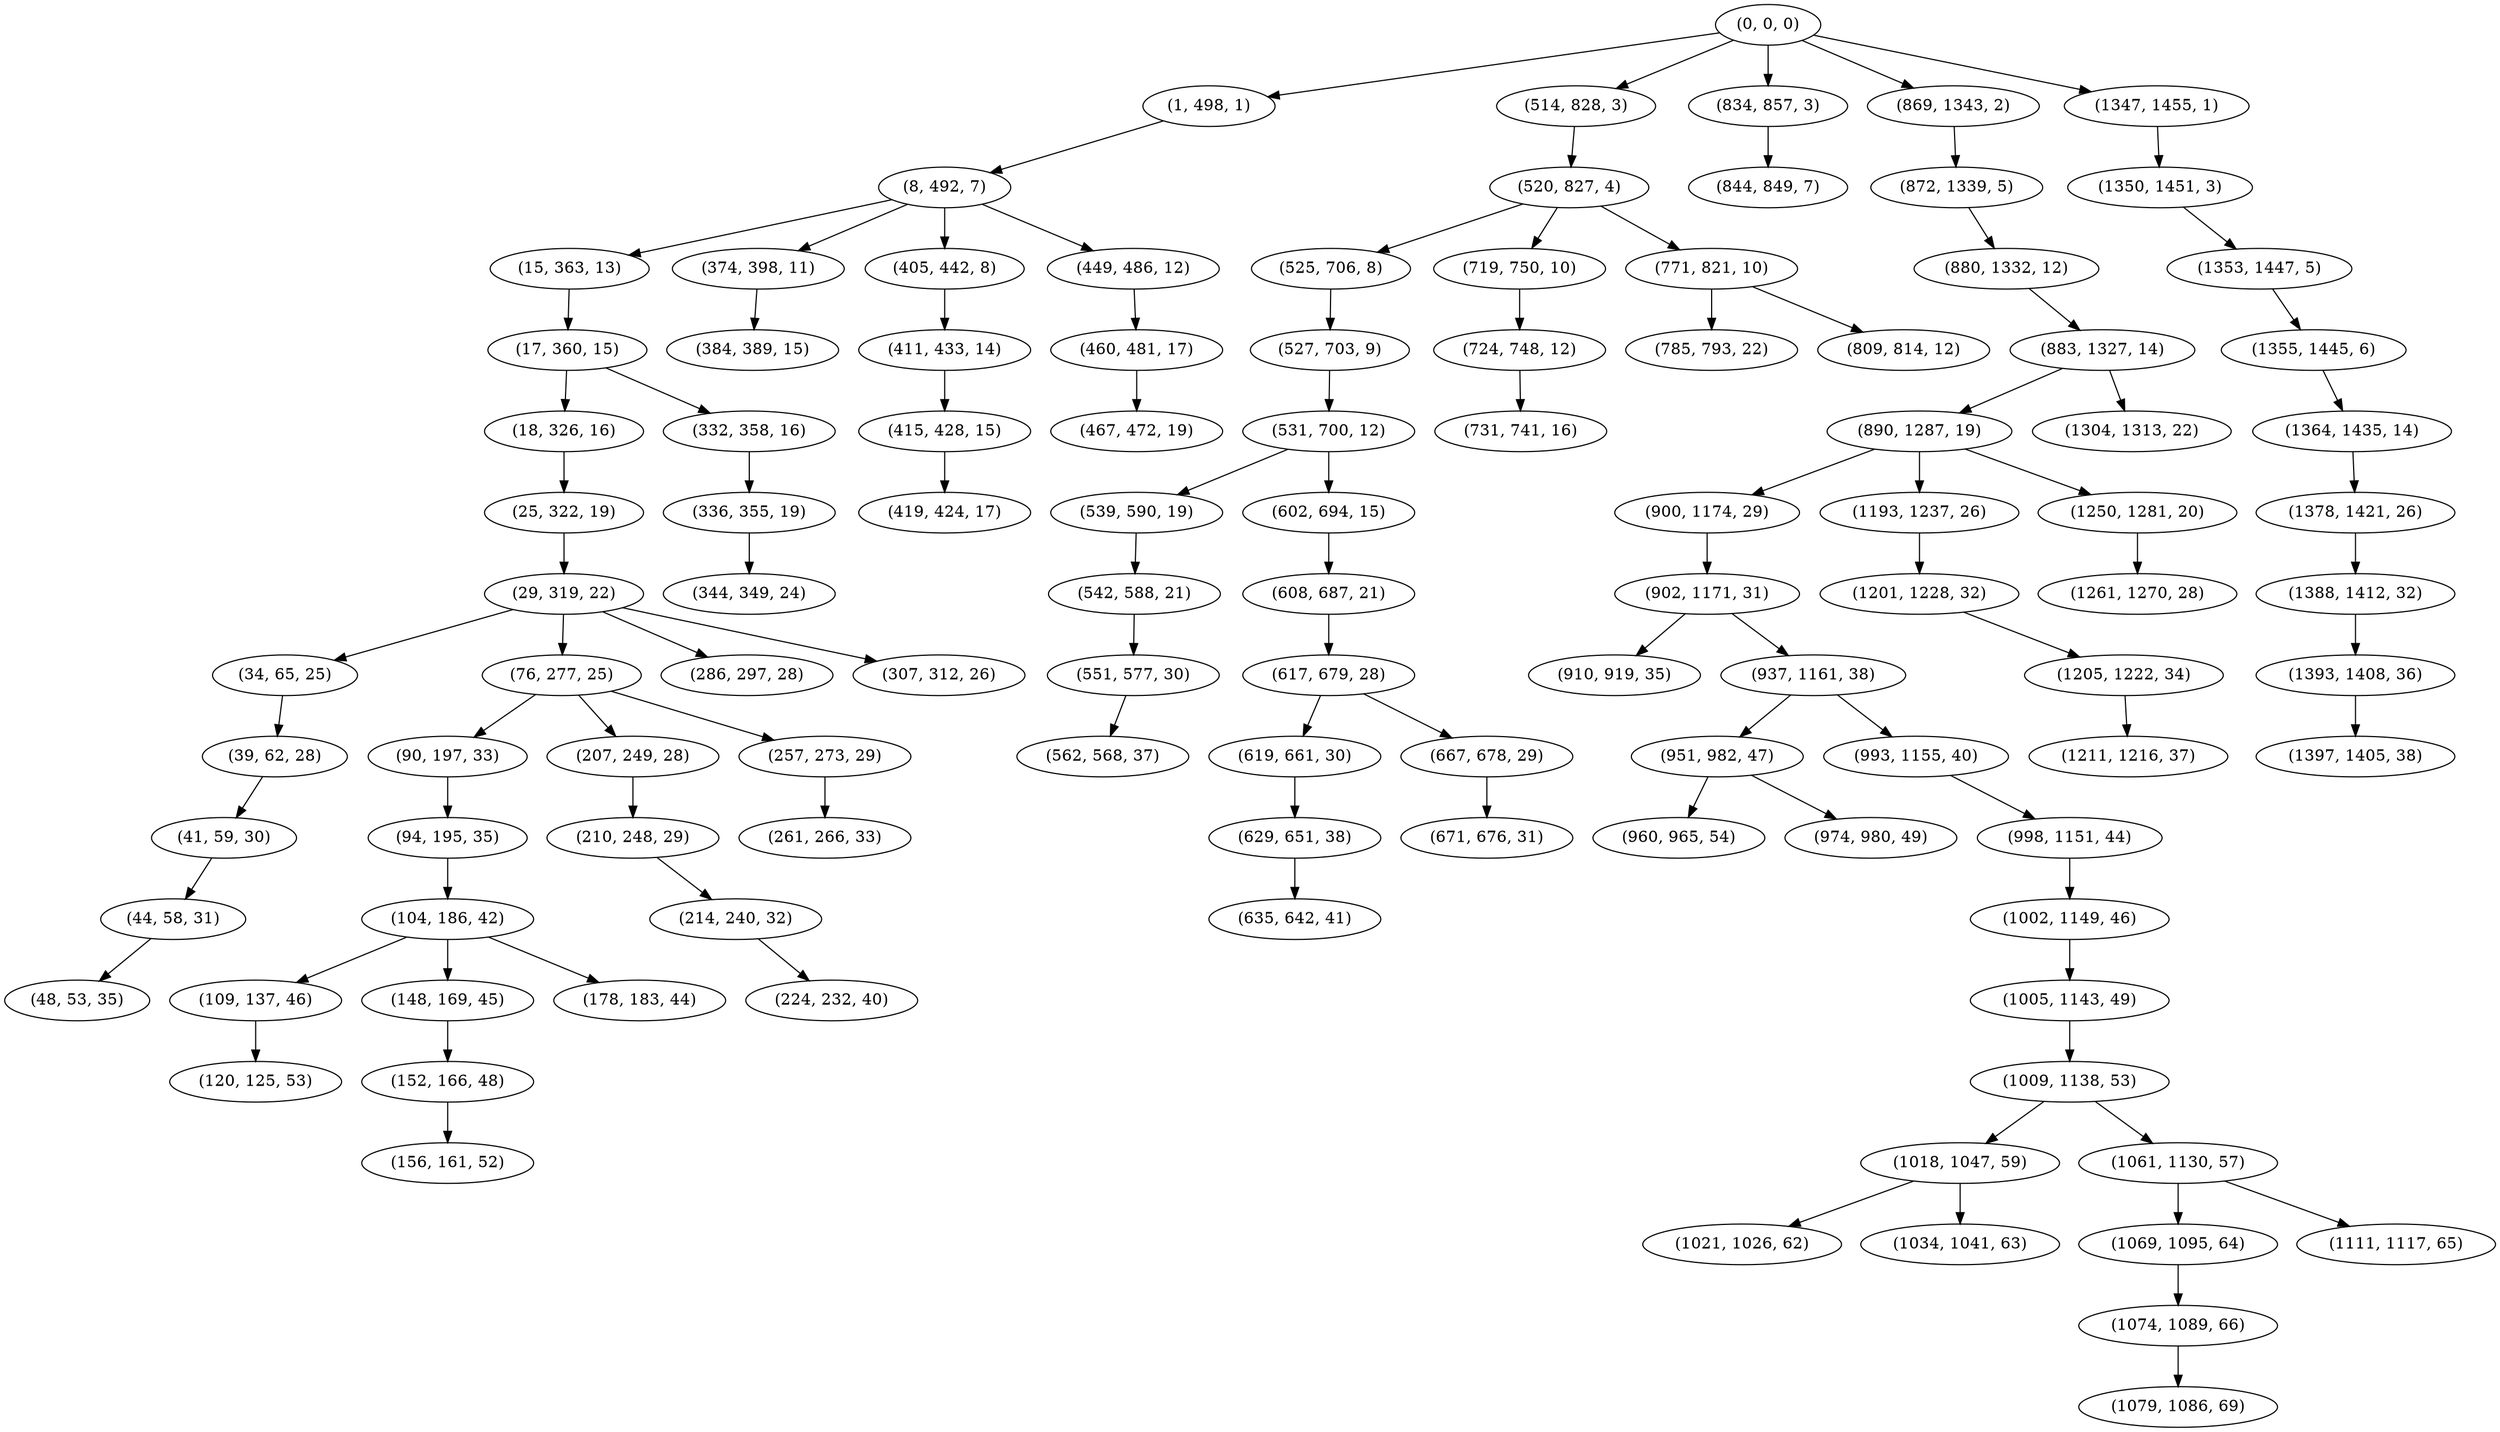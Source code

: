 digraph tree {
    "(0, 0, 0)";
    "(1, 498, 1)";
    "(8, 492, 7)";
    "(15, 363, 13)";
    "(17, 360, 15)";
    "(18, 326, 16)";
    "(25, 322, 19)";
    "(29, 319, 22)";
    "(34, 65, 25)";
    "(39, 62, 28)";
    "(41, 59, 30)";
    "(44, 58, 31)";
    "(48, 53, 35)";
    "(76, 277, 25)";
    "(90, 197, 33)";
    "(94, 195, 35)";
    "(104, 186, 42)";
    "(109, 137, 46)";
    "(120, 125, 53)";
    "(148, 169, 45)";
    "(152, 166, 48)";
    "(156, 161, 52)";
    "(178, 183, 44)";
    "(207, 249, 28)";
    "(210, 248, 29)";
    "(214, 240, 32)";
    "(224, 232, 40)";
    "(257, 273, 29)";
    "(261, 266, 33)";
    "(286, 297, 28)";
    "(307, 312, 26)";
    "(332, 358, 16)";
    "(336, 355, 19)";
    "(344, 349, 24)";
    "(374, 398, 11)";
    "(384, 389, 15)";
    "(405, 442, 8)";
    "(411, 433, 14)";
    "(415, 428, 15)";
    "(419, 424, 17)";
    "(449, 486, 12)";
    "(460, 481, 17)";
    "(467, 472, 19)";
    "(514, 828, 3)";
    "(520, 827, 4)";
    "(525, 706, 8)";
    "(527, 703, 9)";
    "(531, 700, 12)";
    "(539, 590, 19)";
    "(542, 588, 21)";
    "(551, 577, 30)";
    "(562, 568, 37)";
    "(602, 694, 15)";
    "(608, 687, 21)";
    "(617, 679, 28)";
    "(619, 661, 30)";
    "(629, 651, 38)";
    "(635, 642, 41)";
    "(667, 678, 29)";
    "(671, 676, 31)";
    "(719, 750, 10)";
    "(724, 748, 12)";
    "(731, 741, 16)";
    "(771, 821, 10)";
    "(785, 793, 22)";
    "(809, 814, 12)";
    "(834, 857, 3)";
    "(844, 849, 7)";
    "(869, 1343, 2)";
    "(872, 1339, 5)";
    "(880, 1332, 12)";
    "(883, 1327, 14)";
    "(890, 1287, 19)";
    "(900, 1174, 29)";
    "(902, 1171, 31)";
    "(910, 919, 35)";
    "(937, 1161, 38)";
    "(951, 982, 47)";
    "(960, 965, 54)";
    "(974, 980, 49)";
    "(993, 1155, 40)";
    "(998, 1151, 44)";
    "(1002, 1149, 46)";
    "(1005, 1143, 49)";
    "(1009, 1138, 53)";
    "(1018, 1047, 59)";
    "(1021, 1026, 62)";
    "(1034, 1041, 63)";
    "(1061, 1130, 57)";
    "(1069, 1095, 64)";
    "(1074, 1089, 66)";
    "(1079, 1086, 69)";
    "(1111, 1117, 65)";
    "(1193, 1237, 26)";
    "(1201, 1228, 32)";
    "(1205, 1222, 34)";
    "(1211, 1216, 37)";
    "(1250, 1281, 20)";
    "(1261, 1270, 28)";
    "(1304, 1313, 22)";
    "(1347, 1455, 1)";
    "(1350, 1451, 3)";
    "(1353, 1447, 5)";
    "(1355, 1445, 6)";
    "(1364, 1435, 14)";
    "(1378, 1421, 26)";
    "(1388, 1412, 32)";
    "(1393, 1408, 36)";
    "(1397, 1405, 38)";
    "(0, 0, 0)" -> "(1, 498, 1)";
    "(0, 0, 0)" -> "(514, 828, 3)";
    "(0, 0, 0)" -> "(834, 857, 3)";
    "(0, 0, 0)" -> "(869, 1343, 2)";
    "(0, 0, 0)" -> "(1347, 1455, 1)";
    "(1, 498, 1)" -> "(8, 492, 7)";
    "(8, 492, 7)" -> "(15, 363, 13)";
    "(8, 492, 7)" -> "(374, 398, 11)";
    "(8, 492, 7)" -> "(405, 442, 8)";
    "(8, 492, 7)" -> "(449, 486, 12)";
    "(15, 363, 13)" -> "(17, 360, 15)";
    "(17, 360, 15)" -> "(18, 326, 16)";
    "(17, 360, 15)" -> "(332, 358, 16)";
    "(18, 326, 16)" -> "(25, 322, 19)";
    "(25, 322, 19)" -> "(29, 319, 22)";
    "(29, 319, 22)" -> "(34, 65, 25)";
    "(29, 319, 22)" -> "(76, 277, 25)";
    "(29, 319, 22)" -> "(286, 297, 28)";
    "(29, 319, 22)" -> "(307, 312, 26)";
    "(34, 65, 25)" -> "(39, 62, 28)";
    "(39, 62, 28)" -> "(41, 59, 30)";
    "(41, 59, 30)" -> "(44, 58, 31)";
    "(44, 58, 31)" -> "(48, 53, 35)";
    "(76, 277, 25)" -> "(90, 197, 33)";
    "(76, 277, 25)" -> "(207, 249, 28)";
    "(76, 277, 25)" -> "(257, 273, 29)";
    "(90, 197, 33)" -> "(94, 195, 35)";
    "(94, 195, 35)" -> "(104, 186, 42)";
    "(104, 186, 42)" -> "(109, 137, 46)";
    "(104, 186, 42)" -> "(148, 169, 45)";
    "(104, 186, 42)" -> "(178, 183, 44)";
    "(109, 137, 46)" -> "(120, 125, 53)";
    "(148, 169, 45)" -> "(152, 166, 48)";
    "(152, 166, 48)" -> "(156, 161, 52)";
    "(207, 249, 28)" -> "(210, 248, 29)";
    "(210, 248, 29)" -> "(214, 240, 32)";
    "(214, 240, 32)" -> "(224, 232, 40)";
    "(257, 273, 29)" -> "(261, 266, 33)";
    "(332, 358, 16)" -> "(336, 355, 19)";
    "(336, 355, 19)" -> "(344, 349, 24)";
    "(374, 398, 11)" -> "(384, 389, 15)";
    "(405, 442, 8)" -> "(411, 433, 14)";
    "(411, 433, 14)" -> "(415, 428, 15)";
    "(415, 428, 15)" -> "(419, 424, 17)";
    "(449, 486, 12)" -> "(460, 481, 17)";
    "(460, 481, 17)" -> "(467, 472, 19)";
    "(514, 828, 3)" -> "(520, 827, 4)";
    "(520, 827, 4)" -> "(525, 706, 8)";
    "(520, 827, 4)" -> "(719, 750, 10)";
    "(520, 827, 4)" -> "(771, 821, 10)";
    "(525, 706, 8)" -> "(527, 703, 9)";
    "(527, 703, 9)" -> "(531, 700, 12)";
    "(531, 700, 12)" -> "(539, 590, 19)";
    "(531, 700, 12)" -> "(602, 694, 15)";
    "(539, 590, 19)" -> "(542, 588, 21)";
    "(542, 588, 21)" -> "(551, 577, 30)";
    "(551, 577, 30)" -> "(562, 568, 37)";
    "(602, 694, 15)" -> "(608, 687, 21)";
    "(608, 687, 21)" -> "(617, 679, 28)";
    "(617, 679, 28)" -> "(619, 661, 30)";
    "(617, 679, 28)" -> "(667, 678, 29)";
    "(619, 661, 30)" -> "(629, 651, 38)";
    "(629, 651, 38)" -> "(635, 642, 41)";
    "(667, 678, 29)" -> "(671, 676, 31)";
    "(719, 750, 10)" -> "(724, 748, 12)";
    "(724, 748, 12)" -> "(731, 741, 16)";
    "(771, 821, 10)" -> "(785, 793, 22)";
    "(771, 821, 10)" -> "(809, 814, 12)";
    "(834, 857, 3)" -> "(844, 849, 7)";
    "(869, 1343, 2)" -> "(872, 1339, 5)";
    "(872, 1339, 5)" -> "(880, 1332, 12)";
    "(880, 1332, 12)" -> "(883, 1327, 14)";
    "(883, 1327, 14)" -> "(890, 1287, 19)";
    "(883, 1327, 14)" -> "(1304, 1313, 22)";
    "(890, 1287, 19)" -> "(900, 1174, 29)";
    "(890, 1287, 19)" -> "(1193, 1237, 26)";
    "(890, 1287, 19)" -> "(1250, 1281, 20)";
    "(900, 1174, 29)" -> "(902, 1171, 31)";
    "(902, 1171, 31)" -> "(910, 919, 35)";
    "(902, 1171, 31)" -> "(937, 1161, 38)";
    "(937, 1161, 38)" -> "(951, 982, 47)";
    "(937, 1161, 38)" -> "(993, 1155, 40)";
    "(951, 982, 47)" -> "(960, 965, 54)";
    "(951, 982, 47)" -> "(974, 980, 49)";
    "(993, 1155, 40)" -> "(998, 1151, 44)";
    "(998, 1151, 44)" -> "(1002, 1149, 46)";
    "(1002, 1149, 46)" -> "(1005, 1143, 49)";
    "(1005, 1143, 49)" -> "(1009, 1138, 53)";
    "(1009, 1138, 53)" -> "(1018, 1047, 59)";
    "(1009, 1138, 53)" -> "(1061, 1130, 57)";
    "(1018, 1047, 59)" -> "(1021, 1026, 62)";
    "(1018, 1047, 59)" -> "(1034, 1041, 63)";
    "(1061, 1130, 57)" -> "(1069, 1095, 64)";
    "(1061, 1130, 57)" -> "(1111, 1117, 65)";
    "(1069, 1095, 64)" -> "(1074, 1089, 66)";
    "(1074, 1089, 66)" -> "(1079, 1086, 69)";
    "(1193, 1237, 26)" -> "(1201, 1228, 32)";
    "(1201, 1228, 32)" -> "(1205, 1222, 34)";
    "(1205, 1222, 34)" -> "(1211, 1216, 37)";
    "(1250, 1281, 20)" -> "(1261, 1270, 28)";
    "(1347, 1455, 1)" -> "(1350, 1451, 3)";
    "(1350, 1451, 3)" -> "(1353, 1447, 5)";
    "(1353, 1447, 5)" -> "(1355, 1445, 6)";
    "(1355, 1445, 6)" -> "(1364, 1435, 14)";
    "(1364, 1435, 14)" -> "(1378, 1421, 26)";
    "(1378, 1421, 26)" -> "(1388, 1412, 32)";
    "(1388, 1412, 32)" -> "(1393, 1408, 36)";
    "(1393, 1408, 36)" -> "(1397, 1405, 38)";
}
